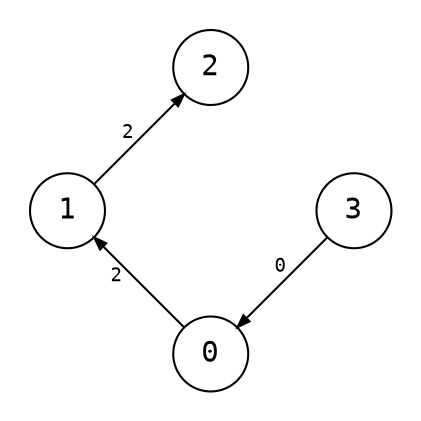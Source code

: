 digraph {
    node [shape=circle, fontname="monospace"];
    edge [arrowsize=0.6, fontname="monospace", fontsize=9];
    layout=circo;
    pad=0.2;

    0 -> {1} [label="    2  "];
    1 -> {2} [label="2"];
    3 -> {0} [label="0"];
    2 -> {3} [style=invis];
}